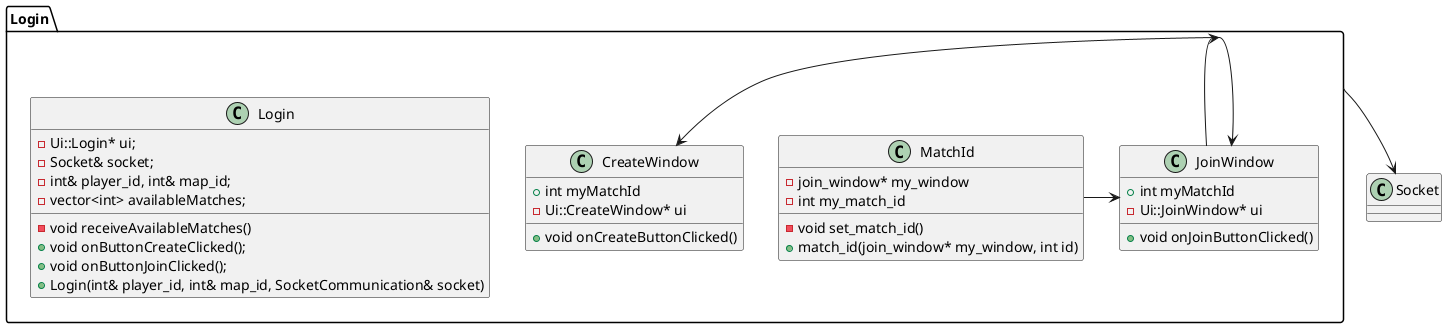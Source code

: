 @startuml
package Login {
    class JoinWindow {
        + int myMatchId
        - Ui::JoinWindow* ui
        + void onJoinButtonClicked()
    }
    class CreateWindow {
        + int myMatchId
        - Ui::CreateWindow* ui
        + void onCreateButtonClicked()
    }
    class MatchId {
        - join_window* my_window
        - int my_match_id
        - void set_match_id()
        + match_id(join_window* my_window, int id)
    }
    class Login {
        - Ui::Login* ui;
        - Socket& socket;
        - int& player_id, int& map_id;
        - vector<int> availableMatches;
        - void receiveAvailableMatches()
        + void onButtonCreateClicked();
        + void onButtonJoinClicked();
        + Login(int& player_id, int& map_id, SocketCommunication& socket)
    }
}

class Socket

Login -down-> Socket
Login --> JoinWindow
Login --> CreateWindow

JoinWindow --> Login

MatchId -right-> JoinWindow
@enduml